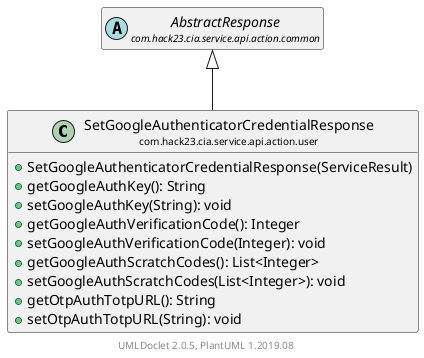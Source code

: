 @startuml
    set namespaceSeparator none
    hide empty fields
    hide empty methods

    class "<size:14>SetGoogleAuthenticatorCredentialResponse\n<size:10>com.hack23.cia.service.api.action.user" as com.hack23.cia.service.api.action.user.SetGoogleAuthenticatorCredentialResponse [[SetGoogleAuthenticatorCredentialResponse.html]] {
        +SetGoogleAuthenticatorCredentialResponse(ServiceResult)
        +getGoogleAuthKey(): String
        +setGoogleAuthKey(String): void
        +getGoogleAuthVerificationCode(): Integer
        +setGoogleAuthVerificationCode(Integer): void
        +getGoogleAuthScratchCodes(): List<Integer>
        +setGoogleAuthScratchCodes(List<Integer>): void
        +getOtpAuthTotpURL(): String
        +setOtpAuthTotpURL(String): void
    }

    abstract class "<size:14>AbstractResponse\n<size:10>com.hack23.cia.service.api.action.common" as com.hack23.cia.service.api.action.common.AbstractResponse [[../common/AbstractResponse.html]]

    com.hack23.cia.service.api.action.common.AbstractResponse <|-- com.hack23.cia.service.api.action.user.SetGoogleAuthenticatorCredentialResponse

    center footer UMLDoclet 2.0.5, PlantUML 1.2019.08
@enduml

